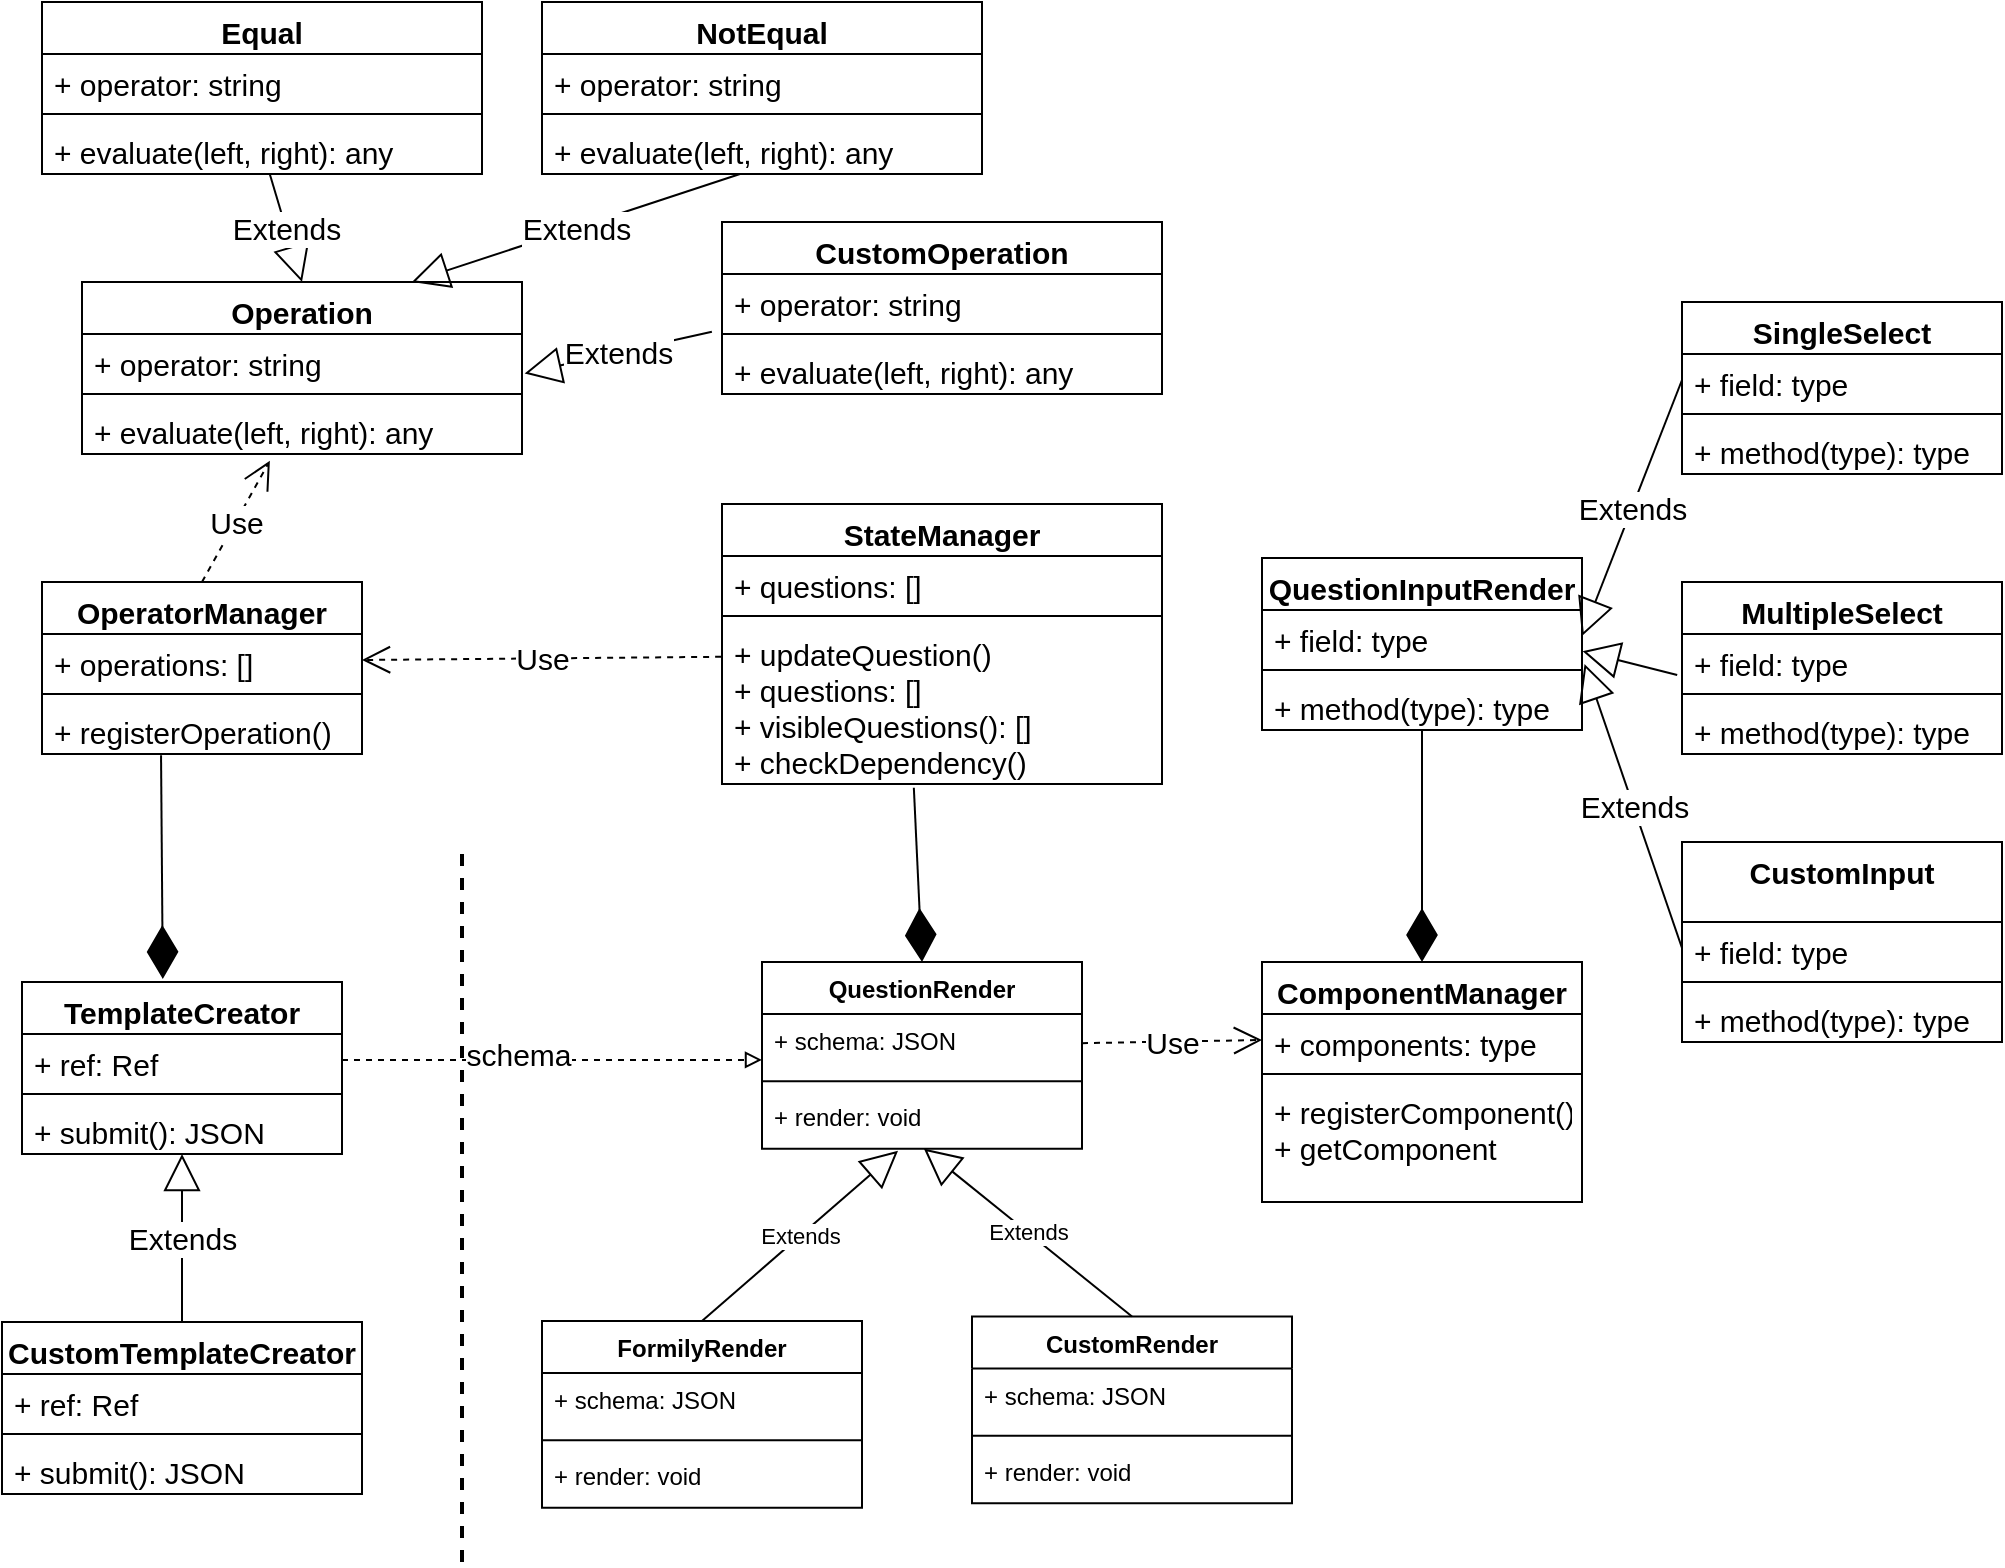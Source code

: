 <mxfile version="17.4.1" type="github">
  <diagram id="yDVKeomo46-3DICR4W65" name="Page-1">
    <mxGraphModel dx="1296" dy="1799" grid="1" gridSize="10" guides="1" tooltips="1" connect="1" arrows="1" fold="1" page="1" pageScale="1" pageWidth="850" pageHeight="1100" math="0" shadow="0">
      <root>
        <mxCell id="0" />
        <mxCell id="1" parent="0" />
        <mxCell id="LFqhlHz371uRSVuWxBN7-13" value="" style="endArrow=none;dashed=1;html=1;strokeWidth=2;rounded=0;" edge="1" parent="1">
          <mxGeometry width="50" height="50" relative="1" as="geometry">
            <mxPoint x="350" y="480" as="sourcePoint" />
            <mxPoint x="350" y="120" as="targetPoint" />
          </mxGeometry>
        </mxCell>
        <mxCell id="LFqhlHz371uRSVuWxBN7-35" value="" style="group" vertex="1" connectable="0" parent="1">
          <mxGeometry x="390" y="180" width="375" height="276" as="geometry" />
        </mxCell>
        <mxCell id="LFqhlHz371uRSVuWxBN7-18" value="QuestionRender" style="swimlane;fontStyle=1;align=center;verticalAlign=top;childLayout=stackLayout;horizontal=1;startSize=26;horizontalStack=0;resizeParent=1;resizeParentMax=0;resizeLast=0;collapsible=1;marginBottom=0;" vertex="1" parent="LFqhlHz371uRSVuWxBN7-35">
          <mxGeometry x="110" width="160" height="93.317" as="geometry" />
        </mxCell>
        <mxCell id="LFqhlHz371uRSVuWxBN7-19" value="+ schema: JSON" style="text;strokeColor=none;fillColor=none;align=left;verticalAlign=top;spacingLeft=4;spacingRight=4;overflow=hidden;rotatable=0;points=[[0,0.5],[1,0.5]];portConstraint=eastwest;" vertex="1" parent="LFqhlHz371uRSVuWxBN7-18">
          <mxGeometry y="26" width="160" height="29.171" as="geometry" />
        </mxCell>
        <mxCell id="LFqhlHz371uRSVuWxBN7-20" value="" style="line;strokeWidth=1;fillColor=none;align=left;verticalAlign=middle;spacingTop=-1;spacingLeft=3;spacingRight=3;rotatable=0;labelPosition=right;points=[];portConstraint=eastwest;" vertex="1" parent="LFqhlHz371uRSVuWxBN7-18">
          <mxGeometry y="55.171" width="160" height="8.976" as="geometry" />
        </mxCell>
        <mxCell id="LFqhlHz371uRSVuWxBN7-21" value="+ render: void" style="text;strokeColor=none;fillColor=none;align=left;verticalAlign=top;spacingLeft=4;spacingRight=4;overflow=hidden;rotatable=0;points=[[0,0.5],[1,0.5]];portConstraint=eastwest;" vertex="1" parent="LFqhlHz371uRSVuWxBN7-18">
          <mxGeometry y="64.146" width="160" height="29.171" as="geometry" />
        </mxCell>
        <mxCell id="LFqhlHz371uRSVuWxBN7-23" value="FormilyRender" style="swimlane;fontStyle=1;align=center;verticalAlign=top;childLayout=stackLayout;horizontal=1;startSize=26;horizontalStack=0;resizeParent=1;resizeParentMax=0;resizeLast=0;collapsible=1;marginBottom=0;" vertex="1" parent="LFqhlHz371uRSVuWxBN7-35">
          <mxGeometry y="179.512" width="160" height="93.317" as="geometry" />
        </mxCell>
        <mxCell id="LFqhlHz371uRSVuWxBN7-24" value="+ schema: JSON" style="text;strokeColor=none;fillColor=none;align=left;verticalAlign=top;spacingLeft=4;spacingRight=4;overflow=hidden;rotatable=0;points=[[0,0.5],[1,0.5]];portConstraint=eastwest;" vertex="1" parent="LFqhlHz371uRSVuWxBN7-23">
          <mxGeometry y="26" width="160" height="29.171" as="geometry" />
        </mxCell>
        <mxCell id="LFqhlHz371uRSVuWxBN7-25" value="" style="line;strokeWidth=1;fillColor=none;align=left;verticalAlign=middle;spacingTop=-1;spacingLeft=3;spacingRight=3;rotatable=0;labelPosition=right;points=[];portConstraint=eastwest;" vertex="1" parent="LFqhlHz371uRSVuWxBN7-23">
          <mxGeometry y="55.171" width="160" height="8.976" as="geometry" />
        </mxCell>
        <mxCell id="LFqhlHz371uRSVuWxBN7-26" value="+ render: void" style="text;strokeColor=none;fillColor=none;align=left;verticalAlign=top;spacingLeft=4;spacingRight=4;overflow=hidden;rotatable=0;points=[[0,0.5],[1,0.5]];portConstraint=eastwest;" vertex="1" parent="LFqhlHz371uRSVuWxBN7-23">
          <mxGeometry y="64.146" width="160" height="29.171" as="geometry" />
        </mxCell>
        <mxCell id="LFqhlHz371uRSVuWxBN7-27" value="CustomRender" style="swimlane;fontStyle=1;align=center;verticalAlign=top;childLayout=stackLayout;horizontal=1;startSize=26;horizontalStack=0;resizeParent=1;resizeParentMax=0;resizeLast=0;collapsible=1;marginBottom=0;" vertex="1" parent="LFqhlHz371uRSVuWxBN7-35">
          <mxGeometry x="215" y="177.268" width="160" height="93.317" as="geometry" />
        </mxCell>
        <mxCell id="LFqhlHz371uRSVuWxBN7-28" value="+ schema: JSON" style="text;strokeColor=none;fillColor=none;align=left;verticalAlign=top;spacingLeft=4;spacingRight=4;overflow=hidden;rotatable=0;points=[[0,0.5],[1,0.5]];portConstraint=eastwest;" vertex="1" parent="LFqhlHz371uRSVuWxBN7-27">
          <mxGeometry y="26" width="160" height="29.171" as="geometry" />
        </mxCell>
        <mxCell id="LFqhlHz371uRSVuWxBN7-29" value="" style="line;strokeWidth=1;fillColor=none;align=left;verticalAlign=middle;spacingTop=-1;spacingLeft=3;spacingRight=3;rotatable=0;labelPosition=right;points=[];portConstraint=eastwest;" vertex="1" parent="LFqhlHz371uRSVuWxBN7-27">
          <mxGeometry y="55.171" width="160" height="8.976" as="geometry" />
        </mxCell>
        <mxCell id="LFqhlHz371uRSVuWxBN7-30" value="+ render: void" style="text;strokeColor=none;fillColor=none;align=left;verticalAlign=top;spacingLeft=4;spacingRight=4;overflow=hidden;rotatable=0;points=[[0,0.5],[1,0.5]];portConstraint=eastwest;" vertex="1" parent="LFqhlHz371uRSVuWxBN7-27">
          <mxGeometry y="64.146" width="160" height="29.171" as="geometry" />
        </mxCell>
        <mxCell id="LFqhlHz371uRSVuWxBN7-33" value="Extends" style="endArrow=block;endSize=16;endFill=0;html=1;rounded=0;entryX=0.425;entryY=1.038;entryDx=0;entryDy=0;entryPerimeter=0;exitX=0.5;exitY=0;exitDx=0;exitDy=0;" edge="1" parent="LFqhlHz371uRSVuWxBN7-35" source="LFqhlHz371uRSVuWxBN7-23" target="LFqhlHz371uRSVuWxBN7-21">
          <mxGeometry width="160" relative="1" as="geometry">
            <mxPoint x="-50" y="44.878" as="sourcePoint" />
            <mxPoint x="110" y="44.878" as="targetPoint" />
          </mxGeometry>
        </mxCell>
        <mxCell id="LFqhlHz371uRSVuWxBN7-34" value="Extends" style="endArrow=block;endSize=16;endFill=0;html=1;rounded=0;exitX=0.5;exitY=0;exitDx=0;exitDy=0;entryX=0.506;entryY=1;entryDx=0;entryDy=0;entryPerimeter=0;" edge="1" parent="LFqhlHz371uRSVuWxBN7-35" source="LFqhlHz371uRSVuWxBN7-27" target="LFqhlHz371uRSVuWxBN7-21">
          <mxGeometry width="160" relative="1" as="geometry">
            <mxPoint x="-50" y="44.878" as="sourcePoint" />
            <mxPoint x="190" y="100.976" as="targetPoint" />
          </mxGeometry>
        </mxCell>
        <mxCell id="LFqhlHz371uRSVuWxBN7-39" style="edgeStyle=orthogonalEdgeStyle;rounded=0;orthogonalLoop=1;jettySize=auto;html=1;exitX=1;exitY=0.5;exitDx=0;exitDy=0;entryX=0;entryY=0.788;entryDx=0;entryDy=0;entryPerimeter=0;endArrow=block;endFill=0;dashed=1;" edge="1" parent="1" source="LFqhlHz371uRSVuWxBN7-87" target="LFqhlHz371uRSVuWxBN7-19">
          <mxGeometry relative="1" as="geometry">
            <mxPoint x="300" y="239" as="sourcePoint" />
          </mxGeometry>
        </mxCell>
        <mxCell id="LFqhlHz371uRSVuWxBN7-40" value="schema" style="edgeLabel;html=1;align=center;verticalAlign=middle;resizable=0;points=[];fontSize=15;" vertex="1" connectable="0" parent="LFqhlHz371uRSVuWxBN7-39">
          <mxGeometry x="-0.16" y="3" relative="1" as="geometry">
            <mxPoint as="offset" />
          </mxGeometry>
        </mxCell>
        <mxCell id="LFqhlHz371uRSVuWxBN7-41" value="CustomTemplateCreator" style="swimlane;fontStyle=1;align=center;verticalAlign=top;childLayout=stackLayout;horizontal=1;startSize=26;horizontalStack=0;resizeParent=1;resizeParentMax=0;resizeLast=0;collapsible=1;marginBottom=0;fontSize=15;" vertex="1" parent="1">
          <mxGeometry x="120" y="360" width="180" height="86" as="geometry" />
        </mxCell>
        <mxCell id="LFqhlHz371uRSVuWxBN7-42" value="+ ref: Ref" style="text;strokeColor=none;fillColor=none;align=left;verticalAlign=top;spacingLeft=4;spacingRight=4;overflow=hidden;rotatable=0;points=[[0,0.5],[1,0.5]];portConstraint=eastwest;fontSize=15;" vertex="1" parent="LFqhlHz371uRSVuWxBN7-41">
          <mxGeometry y="26" width="180" height="26" as="geometry" />
        </mxCell>
        <mxCell id="LFqhlHz371uRSVuWxBN7-43" value="" style="line;strokeWidth=1;fillColor=none;align=left;verticalAlign=middle;spacingTop=-1;spacingLeft=3;spacingRight=3;rotatable=0;labelPosition=right;points=[];portConstraint=eastwest;fontSize=15;" vertex="1" parent="LFqhlHz371uRSVuWxBN7-41">
          <mxGeometry y="52" width="180" height="8" as="geometry" />
        </mxCell>
        <mxCell id="LFqhlHz371uRSVuWxBN7-44" value="+ submit(): JSON" style="text;strokeColor=none;fillColor=none;align=left;verticalAlign=top;spacingLeft=4;spacingRight=4;overflow=hidden;rotatable=0;points=[[0,0.5],[1,0.5]];portConstraint=eastwest;fontSize=15;" vertex="1" parent="LFqhlHz371uRSVuWxBN7-41">
          <mxGeometry y="60" width="180" height="26" as="geometry" />
        </mxCell>
        <mxCell id="LFqhlHz371uRSVuWxBN7-51" value="Operation" style="swimlane;fontStyle=1;align=center;verticalAlign=top;childLayout=stackLayout;horizontal=1;startSize=26;horizontalStack=0;resizeParent=1;resizeParentMax=0;resizeLast=0;collapsible=1;marginBottom=0;fontSize=15;" vertex="1" parent="1">
          <mxGeometry x="160" y="-160" width="220" height="86" as="geometry" />
        </mxCell>
        <mxCell id="LFqhlHz371uRSVuWxBN7-52" value="+ operator: string" style="text;strokeColor=none;fillColor=none;align=left;verticalAlign=top;spacingLeft=4;spacingRight=4;overflow=hidden;rotatable=0;points=[[0,0.5],[1,0.5]];portConstraint=eastwest;fontSize=15;" vertex="1" parent="LFqhlHz371uRSVuWxBN7-51">
          <mxGeometry y="26" width="220" height="26" as="geometry" />
        </mxCell>
        <mxCell id="LFqhlHz371uRSVuWxBN7-53" value="" style="line;strokeWidth=1;fillColor=none;align=left;verticalAlign=middle;spacingTop=-1;spacingLeft=3;spacingRight=3;rotatable=0;labelPosition=right;points=[];portConstraint=eastwest;fontSize=15;" vertex="1" parent="LFqhlHz371uRSVuWxBN7-51">
          <mxGeometry y="52" width="220" height="8" as="geometry" />
        </mxCell>
        <mxCell id="LFqhlHz371uRSVuWxBN7-54" value="+ evaluate(left, right): any" style="text;strokeColor=none;fillColor=none;align=left;verticalAlign=top;spacingLeft=4;spacingRight=4;overflow=hidden;rotatable=0;points=[[0,0.5],[1,0.5]];portConstraint=eastwest;fontSize=15;" vertex="1" parent="LFqhlHz371uRSVuWxBN7-51">
          <mxGeometry y="60" width="220" height="26" as="geometry" />
        </mxCell>
        <mxCell id="LFqhlHz371uRSVuWxBN7-59" value="Equal" style="swimlane;fontStyle=1;align=center;verticalAlign=top;childLayout=stackLayout;horizontal=1;startSize=26;horizontalStack=0;resizeParent=1;resizeParentMax=0;resizeLast=0;collapsible=1;marginBottom=0;fontSize=15;" vertex="1" parent="1">
          <mxGeometry x="140" y="-300" width="220" height="86" as="geometry" />
        </mxCell>
        <mxCell id="LFqhlHz371uRSVuWxBN7-60" value="+ operator: string" style="text;strokeColor=none;fillColor=none;align=left;verticalAlign=top;spacingLeft=4;spacingRight=4;overflow=hidden;rotatable=0;points=[[0,0.5],[1,0.5]];portConstraint=eastwest;fontSize=15;" vertex="1" parent="LFqhlHz371uRSVuWxBN7-59">
          <mxGeometry y="26" width="220" height="26" as="geometry" />
        </mxCell>
        <mxCell id="LFqhlHz371uRSVuWxBN7-61" value="" style="line;strokeWidth=1;fillColor=none;align=left;verticalAlign=middle;spacingTop=-1;spacingLeft=3;spacingRight=3;rotatable=0;labelPosition=right;points=[];portConstraint=eastwest;fontSize=15;" vertex="1" parent="LFqhlHz371uRSVuWxBN7-59">
          <mxGeometry y="52" width="220" height="8" as="geometry" />
        </mxCell>
        <mxCell id="LFqhlHz371uRSVuWxBN7-62" value="+ evaluate(left, right): any" style="text;strokeColor=none;fillColor=none;align=left;verticalAlign=top;spacingLeft=4;spacingRight=4;overflow=hidden;rotatable=0;points=[[0,0.5],[1,0.5]];portConstraint=eastwest;fontSize=15;" vertex="1" parent="LFqhlHz371uRSVuWxBN7-59">
          <mxGeometry y="60" width="220" height="26" as="geometry" />
        </mxCell>
        <mxCell id="LFqhlHz371uRSVuWxBN7-63" value="NotEqual" style="swimlane;fontStyle=1;align=center;verticalAlign=top;childLayout=stackLayout;horizontal=1;startSize=26;horizontalStack=0;resizeParent=1;resizeParentMax=0;resizeLast=0;collapsible=1;marginBottom=0;fontSize=15;" vertex="1" parent="1">
          <mxGeometry x="390" y="-300" width="220" height="86" as="geometry" />
        </mxCell>
        <mxCell id="LFqhlHz371uRSVuWxBN7-64" value="+ operator: string" style="text;strokeColor=none;fillColor=none;align=left;verticalAlign=top;spacingLeft=4;spacingRight=4;overflow=hidden;rotatable=0;points=[[0,0.5],[1,0.5]];portConstraint=eastwest;fontSize=15;" vertex="1" parent="LFqhlHz371uRSVuWxBN7-63">
          <mxGeometry y="26" width="220" height="26" as="geometry" />
        </mxCell>
        <mxCell id="LFqhlHz371uRSVuWxBN7-65" value="" style="line;strokeWidth=1;fillColor=none;align=left;verticalAlign=middle;spacingTop=-1;spacingLeft=3;spacingRight=3;rotatable=0;labelPosition=right;points=[];portConstraint=eastwest;fontSize=15;" vertex="1" parent="LFqhlHz371uRSVuWxBN7-63">
          <mxGeometry y="52" width="220" height="8" as="geometry" />
        </mxCell>
        <mxCell id="LFqhlHz371uRSVuWxBN7-66" value="+ evaluate(left, right): any" style="text;strokeColor=none;fillColor=none;align=left;verticalAlign=top;spacingLeft=4;spacingRight=4;overflow=hidden;rotatable=0;points=[[0,0.5],[1,0.5]];portConstraint=eastwest;fontSize=15;" vertex="1" parent="LFqhlHz371uRSVuWxBN7-63">
          <mxGeometry y="60" width="220" height="26" as="geometry" />
        </mxCell>
        <mxCell id="LFqhlHz371uRSVuWxBN7-68" value="CustomOperation" style="swimlane;fontStyle=1;align=center;verticalAlign=top;childLayout=stackLayout;horizontal=1;startSize=26;horizontalStack=0;resizeParent=1;resizeParentMax=0;resizeLast=0;collapsible=1;marginBottom=0;fontSize=15;" vertex="1" parent="1">
          <mxGeometry x="480" y="-190" width="220" height="86" as="geometry" />
        </mxCell>
        <mxCell id="LFqhlHz371uRSVuWxBN7-69" value="+ operator: string" style="text;strokeColor=none;fillColor=none;align=left;verticalAlign=top;spacingLeft=4;spacingRight=4;overflow=hidden;rotatable=0;points=[[0,0.5],[1,0.5]];portConstraint=eastwest;fontSize=15;" vertex="1" parent="LFqhlHz371uRSVuWxBN7-68">
          <mxGeometry y="26" width="220" height="26" as="geometry" />
        </mxCell>
        <mxCell id="LFqhlHz371uRSVuWxBN7-70" value="" style="line;strokeWidth=1;fillColor=none;align=left;verticalAlign=middle;spacingTop=-1;spacingLeft=3;spacingRight=3;rotatable=0;labelPosition=right;points=[];portConstraint=eastwest;fontSize=15;" vertex="1" parent="LFqhlHz371uRSVuWxBN7-68">
          <mxGeometry y="52" width="220" height="8" as="geometry" />
        </mxCell>
        <mxCell id="LFqhlHz371uRSVuWxBN7-71" value="+ evaluate(left, right): any" style="text;strokeColor=none;fillColor=none;align=left;verticalAlign=top;spacingLeft=4;spacingRight=4;overflow=hidden;rotatable=0;points=[[0,0.5],[1,0.5]];portConstraint=eastwest;fontSize=15;" vertex="1" parent="LFqhlHz371uRSVuWxBN7-68">
          <mxGeometry y="60" width="220" height="26" as="geometry" />
        </mxCell>
        <mxCell id="LFqhlHz371uRSVuWxBN7-72" value="Extends" style="endArrow=block;endSize=16;endFill=0;html=1;rounded=0;fontSize=15;entryX=0.5;entryY=0;entryDx=0;entryDy=0;" edge="1" parent="1" source="LFqhlHz371uRSVuWxBN7-62" target="LFqhlHz371uRSVuWxBN7-51">
          <mxGeometry width="160" relative="1" as="geometry">
            <mxPoint x="170" y="-94" as="sourcePoint" />
            <mxPoint x="330" y="-94" as="targetPoint" />
          </mxGeometry>
        </mxCell>
        <mxCell id="LFqhlHz371uRSVuWxBN7-77" value="Extends" style="endArrow=block;endSize=16;endFill=0;html=1;rounded=0;fontSize=15;exitX=0.45;exitY=1;exitDx=0;exitDy=0;exitPerimeter=0;entryX=0.75;entryY=0;entryDx=0;entryDy=0;" edge="1" parent="1" source="LFqhlHz371uRSVuWxBN7-66" target="LFqhlHz371uRSVuWxBN7-51">
          <mxGeometry width="160" relative="1" as="geometry">
            <mxPoint x="340" y="160" as="sourcePoint" />
            <mxPoint x="500" y="160" as="targetPoint" />
          </mxGeometry>
        </mxCell>
        <mxCell id="LFqhlHz371uRSVuWxBN7-78" value="Extends" style="endArrow=block;endSize=16;endFill=0;html=1;rounded=0;fontSize=15;exitX=-0.023;exitY=-0.199;exitDx=0;exitDy=0;exitPerimeter=0;entryX=1.006;entryY=0.759;entryDx=0;entryDy=0;entryPerimeter=0;" edge="1" parent="1" source="LFqhlHz371uRSVuWxBN7-71" target="LFqhlHz371uRSVuWxBN7-52">
          <mxGeometry width="160" relative="1" as="geometry">
            <mxPoint x="340" y="160" as="sourcePoint" />
            <mxPoint x="680" y="33" as="targetPoint" />
          </mxGeometry>
        </mxCell>
        <mxCell id="LFqhlHz371uRSVuWxBN7-86" value="TemplateCreator" style="swimlane;fontStyle=1;align=center;verticalAlign=top;childLayout=stackLayout;horizontal=1;startSize=26;horizontalStack=0;resizeParent=1;resizeParentMax=0;resizeLast=0;collapsible=1;marginBottom=0;fontSize=15;" vertex="1" parent="1">
          <mxGeometry x="130" y="190" width="160" height="86" as="geometry" />
        </mxCell>
        <mxCell id="LFqhlHz371uRSVuWxBN7-87" value="+ ref: Ref" style="text;strokeColor=none;fillColor=none;align=left;verticalAlign=top;spacingLeft=4;spacingRight=4;overflow=hidden;rotatable=0;points=[[0,0.5],[1,0.5]];portConstraint=eastwest;fontSize=15;" vertex="1" parent="LFqhlHz371uRSVuWxBN7-86">
          <mxGeometry y="26" width="160" height="26" as="geometry" />
        </mxCell>
        <mxCell id="LFqhlHz371uRSVuWxBN7-88" value="" style="line;strokeWidth=1;fillColor=none;align=left;verticalAlign=middle;spacingTop=-1;spacingLeft=3;spacingRight=3;rotatable=0;labelPosition=right;points=[];portConstraint=eastwest;fontSize=15;" vertex="1" parent="LFqhlHz371uRSVuWxBN7-86">
          <mxGeometry y="52" width="160" height="8" as="geometry" />
        </mxCell>
        <mxCell id="LFqhlHz371uRSVuWxBN7-89" value="+ submit(): JSON" style="text;strokeColor=none;fillColor=none;align=left;verticalAlign=top;spacingLeft=4;spacingRight=4;overflow=hidden;rotatable=0;points=[[0,0.5],[1,0.5]];portConstraint=eastwest;fontSize=15;" vertex="1" parent="LFqhlHz371uRSVuWxBN7-86">
          <mxGeometry y="60" width="160" height="26" as="geometry" />
        </mxCell>
        <mxCell id="LFqhlHz371uRSVuWxBN7-95" value="Extends" style="endArrow=block;endSize=16;endFill=0;html=1;rounded=0;fontSize=15;exitX=0.5;exitY=0;exitDx=0;exitDy=0;" edge="1" parent="1" source="LFqhlHz371uRSVuWxBN7-41" target="LFqhlHz371uRSVuWxBN7-89">
          <mxGeometry width="160" relative="1" as="geometry">
            <mxPoint x="390" y="210" as="sourcePoint" />
            <mxPoint x="550" y="210" as="targetPoint" />
          </mxGeometry>
        </mxCell>
        <mxCell id="LFqhlHz371uRSVuWxBN7-96" value="StateManager" style="swimlane;fontStyle=1;align=center;verticalAlign=top;childLayout=stackLayout;horizontal=1;startSize=26;horizontalStack=0;resizeParent=1;resizeParentMax=0;resizeLast=0;collapsible=1;marginBottom=0;fontSize=15;" vertex="1" parent="1">
          <mxGeometry x="480" y="-49" width="220" height="140" as="geometry" />
        </mxCell>
        <mxCell id="LFqhlHz371uRSVuWxBN7-97" value="+ questions: []" style="text;strokeColor=none;fillColor=none;align=left;verticalAlign=top;spacingLeft=4;spacingRight=4;overflow=hidden;rotatable=0;points=[[0,0.5],[1,0.5]];portConstraint=eastwest;fontSize=15;" vertex="1" parent="LFqhlHz371uRSVuWxBN7-96">
          <mxGeometry y="26" width="220" height="26" as="geometry" />
        </mxCell>
        <mxCell id="LFqhlHz371uRSVuWxBN7-98" value="" style="line;strokeWidth=1;fillColor=none;align=left;verticalAlign=middle;spacingTop=-1;spacingLeft=3;spacingRight=3;rotatable=0;labelPosition=right;points=[];portConstraint=eastwest;fontSize=15;" vertex="1" parent="LFqhlHz371uRSVuWxBN7-96">
          <mxGeometry y="52" width="220" height="8" as="geometry" />
        </mxCell>
        <mxCell id="LFqhlHz371uRSVuWxBN7-99" value="+ updateQuestion()&#xa;+ questions: []&#xa;+ visibleQuestions(): []&#xa;+ checkDependency()&#xa;" style="text;strokeColor=none;fillColor=none;align=left;verticalAlign=top;spacingLeft=4;spacingRight=4;overflow=hidden;rotatable=0;points=[[0,0.5],[1,0.5]];portConstraint=eastwest;fontSize=15;" vertex="1" parent="LFqhlHz371uRSVuWxBN7-96">
          <mxGeometry y="60" width="220" height="80" as="geometry" />
        </mxCell>
        <mxCell id="LFqhlHz371uRSVuWxBN7-104" value="" style="endArrow=diamondThin;endFill=1;endSize=24;html=1;rounded=0;fontSize=15;entryX=0.5;entryY=0;entryDx=0;entryDy=0;exitX=0.436;exitY=1.023;exitDx=0;exitDy=0;exitPerimeter=0;" edge="1" parent="1" source="LFqhlHz371uRSVuWxBN7-99" target="LFqhlHz371uRSVuWxBN7-18">
          <mxGeometry width="160" relative="1" as="geometry">
            <mxPoint x="580" y="110" as="sourcePoint" />
            <mxPoint x="540" y="200" as="targetPoint" />
          </mxGeometry>
        </mxCell>
        <mxCell id="LFqhlHz371uRSVuWxBN7-105" value="" style="endArrow=diamondThin;endFill=1;endSize=24;html=1;rounded=0;fontSize=15;entryX=0.44;entryY=-0.018;entryDx=0;entryDy=0;entryPerimeter=0;exitX=0.372;exitY=1.024;exitDx=0;exitDy=0;exitPerimeter=0;" edge="1" parent="1" source="LFqhlHz371uRSVuWxBN7-109" target="LFqhlHz371uRSVuWxBN7-86">
          <mxGeometry width="160" relative="1" as="geometry">
            <mxPoint x="200" y="120" as="sourcePoint" />
            <mxPoint x="260" y="140" as="targetPoint" />
          </mxGeometry>
        </mxCell>
        <mxCell id="LFqhlHz371uRSVuWxBN7-106" value="OperatorManager" style="swimlane;fontStyle=1;align=center;verticalAlign=top;childLayout=stackLayout;horizontal=1;startSize=26;horizontalStack=0;resizeParent=1;resizeParentMax=0;resizeLast=0;collapsible=1;marginBottom=0;fontSize=15;" vertex="1" parent="1">
          <mxGeometry x="140" y="-10" width="160" height="86" as="geometry" />
        </mxCell>
        <mxCell id="LFqhlHz371uRSVuWxBN7-107" value="+ operations: []" style="text;strokeColor=none;fillColor=none;align=left;verticalAlign=top;spacingLeft=4;spacingRight=4;overflow=hidden;rotatable=0;points=[[0,0.5],[1,0.5]];portConstraint=eastwest;fontSize=15;" vertex="1" parent="LFqhlHz371uRSVuWxBN7-106">
          <mxGeometry y="26" width="160" height="26" as="geometry" />
        </mxCell>
        <mxCell id="LFqhlHz371uRSVuWxBN7-108" value="" style="line;strokeWidth=1;fillColor=none;align=left;verticalAlign=middle;spacingTop=-1;spacingLeft=3;spacingRight=3;rotatable=0;labelPosition=right;points=[];portConstraint=eastwest;fontSize=15;" vertex="1" parent="LFqhlHz371uRSVuWxBN7-106">
          <mxGeometry y="52" width="160" height="8" as="geometry" />
        </mxCell>
        <mxCell id="LFqhlHz371uRSVuWxBN7-109" value="+ registerOperation()" style="text;strokeColor=none;fillColor=none;align=left;verticalAlign=top;spacingLeft=4;spacingRight=4;overflow=hidden;rotatable=0;points=[[0,0.5],[1,0.5]];portConstraint=eastwest;fontSize=15;" vertex="1" parent="LFqhlHz371uRSVuWxBN7-106">
          <mxGeometry y="60" width="160" height="26" as="geometry" />
        </mxCell>
        <mxCell id="LFqhlHz371uRSVuWxBN7-110" value="Use" style="endArrow=open;endSize=12;dashed=1;html=1;rounded=0;fontSize=15;entryX=0.427;entryY=1.129;entryDx=0;entryDy=0;entryPerimeter=0;exitX=0.5;exitY=0;exitDx=0;exitDy=0;" edge="1" parent="1" source="LFqhlHz371uRSVuWxBN7-106" target="LFqhlHz371uRSVuWxBN7-54">
          <mxGeometry width="160" relative="1" as="geometry">
            <mxPoint x="220" y="10" as="sourcePoint" />
            <mxPoint x="380" y="10" as="targetPoint" />
          </mxGeometry>
        </mxCell>
        <mxCell id="LFqhlHz371uRSVuWxBN7-112" value="Use" style="endArrow=open;endSize=12;dashed=1;html=1;rounded=0;fontSize=15;entryX=1;entryY=0.5;entryDx=0;entryDy=0;exitX=-0.002;exitY=0.205;exitDx=0;exitDy=0;exitPerimeter=0;" edge="1" parent="1" source="LFqhlHz371uRSVuWxBN7-99" target="LFqhlHz371uRSVuWxBN7-107">
          <mxGeometry width="160" relative="1" as="geometry">
            <mxPoint x="380" y="30" as="sourcePoint" />
            <mxPoint x="540" y="30" as="targetPoint" />
          </mxGeometry>
        </mxCell>
        <mxCell id="LFqhlHz371uRSVuWxBN7-113" value="ComponentManager" style="swimlane;fontStyle=1;align=center;verticalAlign=top;childLayout=stackLayout;horizontal=1;startSize=26;horizontalStack=0;resizeParent=1;resizeParentMax=0;resizeLast=0;collapsible=1;marginBottom=0;fontSize=15;" vertex="1" parent="1">
          <mxGeometry x="750" y="180" width="160" height="120" as="geometry" />
        </mxCell>
        <mxCell id="LFqhlHz371uRSVuWxBN7-114" value="+ components: type" style="text;strokeColor=none;fillColor=none;align=left;verticalAlign=top;spacingLeft=4;spacingRight=4;overflow=hidden;rotatable=0;points=[[0,0.5],[1,0.5]];portConstraint=eastwest;fontSize=15;" vertex="1" parent="LFqhlHz371uRSVuWxBN7-113">
          <mxGeometry y="26" width="160" height="26" as="geometry" />
        </mxCell>
        <mxCell id="LFqhlHz371uRSVuWxBN7-115" value="" style="line;strokeWidth=1;fillColor=none;align=left;verticalAlign=middle;spacingTop=-1;spacingLeft=3;spacingRight=3;rotatable=0;labelPosition=right;points=[];portConstraint=eastwest;fontSize=15;" vertex="1" parent="LFqhlHz371uRSVuWxBN7-113">
          <mxGeometry y="52" width="160" height="8" as="geometry" />
        </mxCell>
        <mxCell id="LFqhlHz371uRSVuWxBN7-116" value="+ registerComponent()&#xa;+ getComponent" style="text;strokeColor=none;fillColor=none;align=left;verticalAlign=top;spacingLeft=4;spacingRight=4;overflow=hidden;rotatable=0;points=[[0,0.5],[1,0.5]];portConstraint=eastwest;fontSize=15;" vertex="1" parent="LFqhlHz371uRSVuWxBN7-113">
          <mxGeometry y="60" width="160" height="60" as="geometry" />
        </mxCell>
        <mxCell id="LFqhlHz371uRSVuWxBN7-117" value="Use" style="endArrow=open;endSize=12;dashed=1;html=1;rounded=0;fontSize=15;exitX=1;exitY=0.5;exitDx=0;exitDy=0;entryX=0;entryY=0.5;entryDx=0;entryDy=0;" edge="1" parent="1" source="LFqhlHz371uRSVuWxBN7-19" target="LFqhlHz371uRSVuWxBN7-114">
          <mxGeometry width="160" relative="1" as="geometry">
            <mxPoint x="380" y="310" as="sourcePoint" />
            <mxPoint x="540" y="310" as="targetPoint" />
          </mxGeometry>
        </mxCell>
        <mxCell id="LFqhlHz371uRSVuWxBN7-118" value="SingleSelect" style="swimlane;fontStyle=1;align=center;verticalAlign=top;childLayout=stackLayout;horizontal=1;startSize=26;horizontalStack=0;resizeParent=1;resizeParentMax=0;resizeLast=0;collapsible=1;marginBottom=0;fontSize=15;" vertex="1" parent="1">
          <mxGeometry x="960" y="-150" width="160" height="86" as="geometry" />
        </mxCell>
        <mxCell id="LFqhlHz371uRSVuWxBN7-119" value="+ field: type" style="text;strokeColor=none;fillColor=none;align=left;verticalAlign=top;spacingLeft=4;spacingRight=4;overflow=hidden;rotatable=0;points=[[0,0.5],[1,0.5]];portConstraint=eastwest;fontSize=15;" vertex="1" parent="LFqhlHz371uRSVuWxBN7-118">
          <mxGeometry y="26" width="160" height="26" as="geometry" />
        </mxCell>
        <mxCell id="LFqhlHz371uRSVuWxBN7-120" value="" style="line;strokeWidth=1;fillColor=none;align=left;verticalAlign=middle;spacingTop=-1;spacingLeft=3;spacingRight=3;rotatable=0;labelPosition=right;points=[];portConstraint=eastwest;fontSize=15;" vertex="1" parent="LFqhlHz371uRSVuWxBN7-118">
          <mxGeometry y="52" width="160" height="8" as="geometry" />
        </mxCell>
        <mxCell id="LFqhlHz371uRSVuWxBN7-121" value="+ method(type): type" style="text;strokeColor=none;fillColor=none;align=left;verticalAlign=top;spacingLeft=4;spacingRight=4;overflow=hidden;rotatable=0;points=[[0,0.5],[1,0.5]];portConstraint=eastwest;fontSize=15;" vertex="1" parent="LFqhlHz371uRSVuWxBN7-118">
          <mxGeometry y="60" width="160" height="26" as="geometry" />
        </mxCell>
        <mxCell id="LFqhlHz371uRSVuWxBN7-122" value="MultipleSelect" style="swimlane;fontStyle=1;align=center;verticalAlign=top;childLayout=stackLayout;horizontal=1;startSize=26;horizontalStack=0;resizeParent=1;resizeParentMax=0;resizeLast=0;collapsible=1;marginBottom=0;fontSize=15;" vertex="1" parent="1">
          <mxGeometry x="960" y="-10" width="160" height="86" as="geometry" />
        </mxCell>
        <mxCell id="LFqhlHz371uRSVuWxBN7-123" value="+ field: type" style="text;strokeColor=none;fillColor=none;align=left;verticalAlign=top;spacingLeft=4;spacingRight=4;overflow=hidden;rotatable=0;points=[[0,0.5],[1,0.5]];portConstraint=eastwest;fontSize=15;" vertex="1" parent="LFqhlHz371uRSVuWxBN7-122">
          <mxGeometry y="26" width="160" height="26" as="geometry" />
        </mxCell>
        <mxCell id="LFqhlHz371uRSVuWxBN7-124" value="" style="line;strokeWidth=1;fillColor=none;align=left;verticalAlign=middle;spacingTop=-1;spacingLeft=3;spacingRight=3;rotatable=0;labelPosition=right;points=[];portConstraint=eastwest;fontSize=15;" vertex="1" parent="LFqhlHz371uRSVuWxBN7-122">
          <mxGeometry y="52" width="160" height="8" as="geometry" />
        </mxCell>
        <mxCell id="LFqhlHz371uRSVuWxBN7-125" value="+ method(type): type" style="text;strokeColor=none;fillColor=none;align=left;verticalAlign=top;spacingLeft=4;spacingRight=4;overflow=hidden;rotatable=0;points=[[0,0.5],[1,0.5]];portConstraint=eastwest;fontSize=15;" vertex="1" parent="LFqhlHz371uRSVuWxBN7-122">
          <mxGeometry y="60" width="160" height="26" as="geometry" />
        </mxCell>
        <mxCell id="LFqhlHz371uRSVuWxBN7-126" value="CustomInput" style="swimlane;fontStyle=1;align=center;verticalAlign=top;childLayout=stackLayout;horizontal=1;startSize=40;horizontalStack=0;resizeParent=1;resizeParentMax=0;resizeLast=0;collapsible=1;marginBottom=0;fontSize=15;" vertex="1" parent="1">
          <mxGeometry x="960" y="120" width="160" height="100" as="geometry" />
        </mxCell>
        <mxCell id="LFqhlHz371uRSVuWxBN7-127" value="+ field: type" style="text;strokeColor=none;fillColor=none;align=left;verticalAlign=top;spacingLeft=4;spacingRight=4;overflow=hidden;rotatable=0;points=[[0,0.5],[1,0.5]];portConstraint=eastwest;fontSize=15;" vertex="1" parent="LFqhlHz371uRSVuWxBN7-126">
          <mxGeometry y="40" width="160" height="26" as="geometry" />
        </mxCell>
        <mxCell id="LFqhlHz371uRSVuWxBN7-128" value="" style="line;strokeWidth=1;fillColor=none;align=left;verticalAlign=middle;spacingTop=-1;spacingLeft=3;spacingRight=3;rotatable=0;labelPosition=right;points=[];portConstraint=eastwest;fontSize=15;" vertex="1" parent="LFqhlHz371uRSVuWxBN7-126">
          <mxGeometry y="66" width="160" height="8" as="geometry" />
        </mxCell>
        <mxCell id="LFqhlHz371uRSVuWxBN7-129" value="+ method(type): type" style="text;strokeColor=none;fillColor=none;align=left;verticalAlign=top;spacingLeft=4;spacingRight=4;overflow=hidden;rotatable=0;points=[[0,0.5],[1,0.5]];portConstraint=eastwest;fontSize=15;" vertex="1" parent="LFqhlHz371uRSVuWxBN7-126">
          <mxGeometry y="74" width="160" height="26" as="geometry" />
        </mxCell>
        <mxCell id="LFqhlHz371uRSVuWxBN7-131" value="QuestionInputRender" style="swimlane;fontStyle=1;align=center;verticalAlign=top;childLayout=stackLayout;horizontal=1;startSize=26;horizontalStack=0;resizeParent=1;resizeParentMax=0;resizeLast=0;collapsible=1;marginBottom=0;fontSize=15;" vertex="1" parent="1">
          <mxGeometry x="750" y="-22" width="160" height="86" as="geometry" />
        </mxCell>
        <mxCell id="LFqhlHz371uRSVuWxBN7-132" value="+ field: type" style="text;strokeColor=none;fillColor=none;align=left;verticalAlign=top;spacingLeft=4;spacingRight=4;overflow=hidden;rotatable=0;points=[[0,0.5],[1,0.5]];portConstraint=eastwest;fontSize=15;" vertex="1" parent="LFqhlHz371uRSVuWxBN7-131">
          <mxGeometry y="26" width="160" height="26" as="geometry" />
        </mxCell>
        <mxCell id="LFqhlHz371uRSVuWxBN7-133" value="" style="line;strokeWidth=1;fillColor=none;align=left;verticalAlign=middle;spacingTop=-1;spacingLeft=3;spacingRight=3;rotatable=0;labelPosition=right;points=[];portConstraint=eastwest;fontSize=15;" vertex="1" parent="LFqhlHz371uRSVuWxBN7-131">
          <mxGeometry y="52" width="160" height="8" as="geometry" />
        </mxCell>
        <mxCell id="LFqhlHz371uRSVuWxBN7-134" value="+ method(type): type" style="text;strokeColor=none;fillColor=none;align=left;verticalAlign=top;spacingLeft=4;spacingRight=4;overflow=hidden;rotatable=0;points=[[0,0.5],[1,0.5]];portConstraint=eastwest;fontSize=15;" vertex="1" parent="LFqhlHz371uRSVuWxBN7-131">
          <mxGeometry y="60" width="160" height="26" as="geometry" />
        </mxCell>
        <mxCell id="LFqhlHz371uRSVuWxBN7-136" value="" style="endArrow=diamondThin;endFill=1;endSize=24;html=1;rounded=0;fontSize=15;entryX=0.5;entryY=0;entryDx=0;entryDy=0;" edge="1" parent="1" source="LFqhlHz371uRSVuWxBN7-134" target="LFqhlHz371uRSVuWxBN7-113">
          <mxGeometry width="160" relative="1" as="geometry">
            <mxPoint x="600" y="40" as="sourcePoint" />
            <mxPoint x="760" y="40" as="targetPoint" />
          </mxGeometry>
        </mxCell>
        <mxCell id="LFqhlHz371uRSVuWxBN7-137" value="Extends" style="endArrow=block;endSize=16;endFill=0;html=1;rounded=0;fontSize=15;exitX=0;exitY=0.5;exitDx=0;exitDy=0;entryX=1;entryY=0.5;entryDx=0;entryDy=0;" edge="1" parent="1" source="LFqhlHz371uRSVuWxBN7-119" target="LFqhlHz371uRSVuWxBN7-132">
          <mxGeometry width="160" relative="1" as="geometry">
            <mxPoint x="600" y="40" as="sourcePoint" />
            <mxPoint x="760" y="40" as="targetPoint" />
          </mxGeometry>
        </mxCell>
        <mxCell id="LFqhlHz371uRSVuWxBN7-138" value="" style="endArrow=block;endSize=16;endFill=0;html=1;rounded=0;fontSize=15;exitX=-0.015;exitY=0.787;exitDx=0;exitDy=0;exitPerimeter=0;entryX=1.002;entryY=0.794;entryDx=0;entryDy=0;entryPerimeter=0;" edge="1" parent="1" source="LFqhlHz371uRSVuWxBN7-123" target="LFqhlHz371uRSVuWxBN7-132">
          <mxGeometry width="160" relative="1" as="geometry">
            <mxPoint x="600" y="40" as="sourcePoint" />
            <mxPoint x="760" y="40" as="targetPoint" />
          </mxGeometry>
        </mxCell>
        <mxCell id="LFqhlHz371uRSVuWxBN7-139" value="Extends" style="endArrow=block;endSize=16;endFill=0;html=1;rounded=0;fontSize=15;exitX=0;exitY=0.5;exitDx=0;exitDy=0;entryX=1.008;entryY=1.038;entryDx=0;entryDy=0;entryPerimeter=0;" edge="1" parent="1" source="LFqhlHz371uRSVuWxBN7-127" target="LFqhlHz371uRSVuWxBN7-132">
          <mxGeometry width="160" relative="1" as="geometry">
            <mxPoint x="600" y="40" as="sourcePoint" />
            <mxPoint x="760" y="40" as="targetPoint" />
          </mxGeometry>
        </mxCell>
      </root>
    </mxGraphModel>
  </diagram>
</mxfile>
